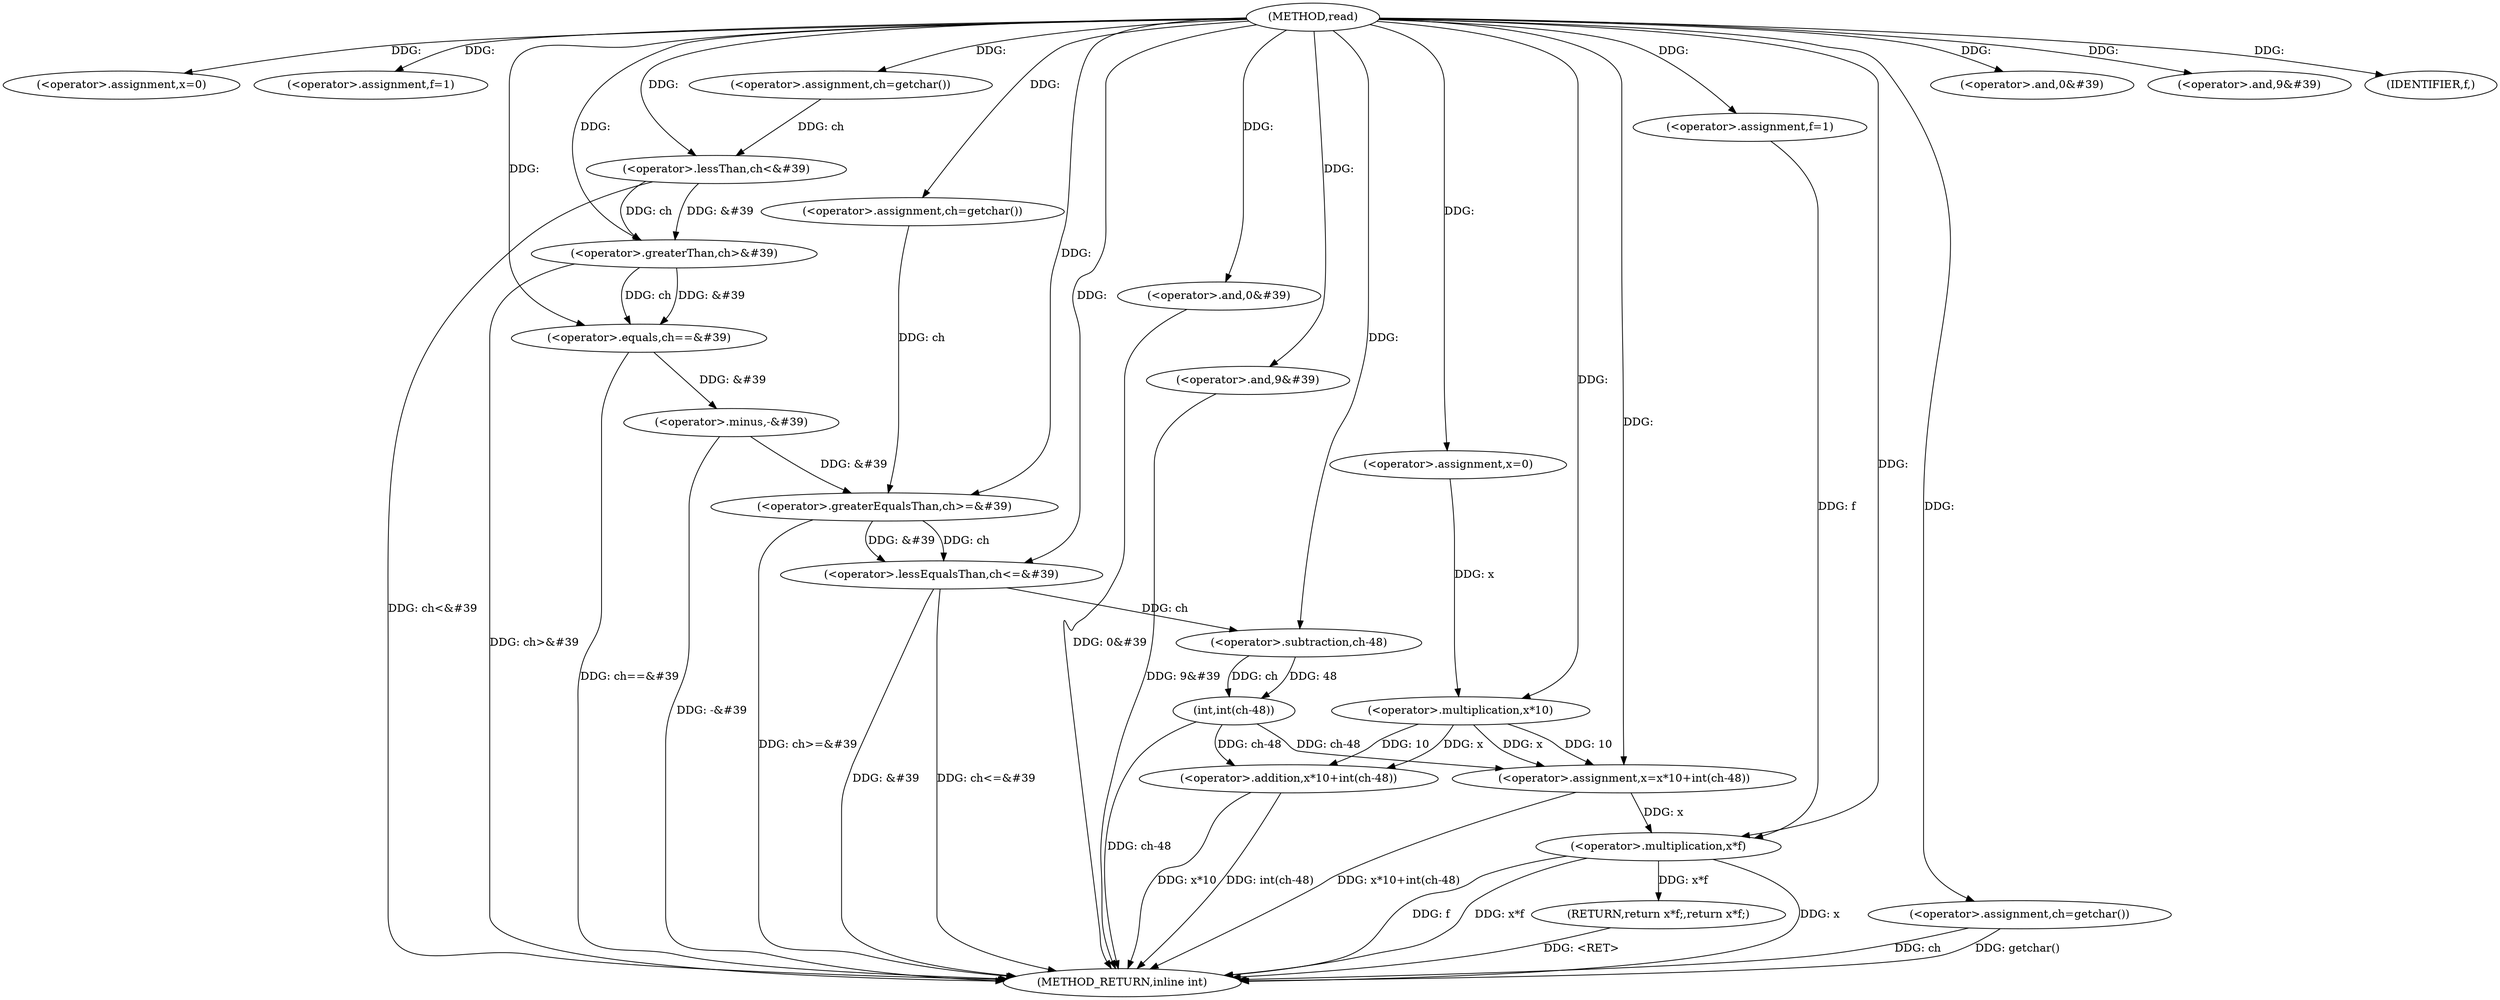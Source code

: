 digraph "read" {  
"1000102" [label = "(METHOD,read)" ]
"1000182" [label = "(METHOD_RETURN,inline int)" ]
"1000105" [label = "(<operator>.assignment,x=0)" ]
"1000109" [label = "(<operator>.assignment,f=1)" ]
"1000120" [label = "(<operator>.assignment,ch=getchar())" ]
"1000123" [label = "(<operator>.lessThan,ch<&#39)" ]
"1000127" [label = "(<operator>.and,0&#39)" ]
"1000130" [label = "(<operator>.greaterThan,ch>&#39)" ]
"1000134" [label = "(<operator>.and,9&#39)" ]
"1000150" [label = "(<operator>.greaterEqualsThan,ch>=&#39)" ]
"1000154" [label = "(<operator>.and,0&#39)" ]
"1000157" [label = "(<operator>.lessEqualsThan,ch<=&#39)" ]
"1000161" [label = "(<operator>.and,9&#39)" ]
"1000178" [label = "(RETURN,return x*f;,return x*f;)" ]
"1000113" [label = "(<operator>.assignment,x=0)" ]
"1000116" [label = "(<operator>.assignment,f=1)" ]
"1000138" [label = "(<operator>.equals,ch==&#39)" ]
"1000142" [label = "(<operator>.minus,-&#39)" ]
"1000146" [label = "(IDENTIFIER,f,)" ]
"1000147" [label = "(<operator>.assignment,ch=getchar())" ]
"1000165" [label = "(<operator>.assignment,x=x*10+int(ch-48))" ]
"1000175" [label = "(<operator>.assignment,ch=getchar())" ]
"1000179" [label = "(<operator>.multiplication,x*f)" ]
"1000167" [label = "(<operator>.addition,x*10+int(ch-48))" ]
"1000168" [label = "(<operator>.multiplication,x*10)" ]
"1000171" [label = "(int,int(ch-48))" ]
"1000172" [label = "(<operator>.subtraction,ch-48)" ]
  "1000178" -> "1000182"  [ label = "DDG: <RET>"] 
  "1000123" -> "1000182"  [ label = "DDG: ch<&#39"] 
  "1000130" -> "1000182"  [ label = "DDG: ch>&#39"] 
  "1000138" -> "1000182"  [ label = "DDG: ch==&#39"] 
  "1000142" -> "1000182"  [ label = "DDG: -&#39"] 
  "1000150" -> "1000182"  [ label = "DDG: ch>=&#39"] 
  "1000154" -> "1000182"  [ label = "DDG: 0&#39"] 
  "1000157" -> "1000182"  [ label = "DDG: &#39"] 
  "1000157" -> "1000182"  [ label = "DDG: ch<=&#39"] 
  "1000161" -> "1000182"  [ label = "DDG: 9&#39"] 
  "1000167" -> "1000182"  [ label = "DDG: x*10"] 
  "1000171" -> "1000182"  [ label = "DDG: ch-48"] 
  "1000167" -> "1000182"  [ label = "DDG: int(ch-48)"] 
  "1000165" -> "1000182"  [ label = "DDG: x*10+int(ch-48)"] 
  "1000175" -> "1000182"  [ label = "DDG: ch"] 
  "1000175" -> "1000182"  [ label = "DDG: getchar()"] 
  "1000179" -> "1000182"  [ label = "DDG: x"] 
  "1000179" -> "1000182"  [ label = "DDG: f"] 
  "1000179" -> "1000182"  [ label = "DDG: x*f"] 
  "1000102" -> "1000105"  [ label = "DDG: "] 
  "1000102" -> "1000109"  [ label = "DDG: "] 
  "1000102" -> "1000120"  [ label = "DDG: "] 
  "1000179" -> "1000178"  [ label = "DDG: x*f"] 
  "1000102" -> "1000113"  [ label = "DDG: "] 
  "1000102" -> "1000116"  [ label = "DDG: "] 
  "1000120" -> "1000123"  [ label = "DDG: ch"] 
  "1000102" -> "1000123"  [ label = "DDG: "] 
  "1000102" -> "1000127"  [ label = "DDG: "] 
  "1000123" -> "1000130"  [ label = "DDG: ch"] 
  "1000102" -> "1000130"  [ label = "DDG: "] 
  "1000123" -> "1000130"  [ label = "DDG: &#39"] 
  "1000102" -> "1000134"  [ label = "DDG: "] 
  "1000102" -> "1000146"  [ label = "DDG: "] 
  "1000102" -> "1000147"  [ label = "DDG: "] 
  "1000147" -> "1000150"  [ label = "DDG: ch"] 
  "1000102" -> "1000150"  [ label = "DDG: "] 
  "1000142" -> "1000150"  [ label = "DDG: &#39"] 
  "1000102" -> "1000154"  [ label = "DDG: "] 
  "1000150" -> "1000157"  [ label = "DDG: ch"] 
  "1000102" -> "1000157"  [ label = "DDG: "] 
  "1000150" -> "1000157"  [ label = "DDG: &#39"] 
  "1000102" -> "1000161"  [ label = "DDG: "] 
  "1000168" -> "1000165"  [ label = "DDG: 10"] 
  "1000168" -> "1000165"  [ label = "DDG: x"] 
  "1000171" -> "1000165"  [ label = "DDG: ch-48"] 
  "1000102" -> "1000175"  [ label = "DDG: "] 
  "1000130" -> "1000138"  [ label = "DDG: ch"] 
  "1000102" -> "1000138"  [ label = "DDG: "] 
  "1000130" -> "1000138"  [ label = "DDG: &#39"] 
  "1000138" -> "1000142"  [ label = "DDG: &#39"] 
  "1000102" -> "1000165"  [ label = "DDG: "] 
  "1000165" -> "1000179"  [ label = "DDG: x"] 
  "1000102" -> "1000179"  [ label = "DDG: "] 
  "1000116" -> "1000179"  [ label = "DDG: f"] 
  "1000168" -> "1000167"  [ label = "DDG: 10"] 
  "1000168" -> "1000167"  [ label = "DDG: x"] 
  "1000171" -> "1000167"  [ label = "DDG: ch-48"] 
  "1000113" -> "1000168"  [ label = "DDG: x"] 
  "1000102" -> "1000168"  [ label = "DDG: "] 
  "1000172" -> "1000171"  [ label = "DDG: 48"] 
  "1000172" -> "1000171"  [ label = "DDG: ch"] 
  "1000157" -> "1000172"  [ label = "DDG: ch"] 
  "1000102" -> "1000172"  [ label = "DDG: "] 
}
